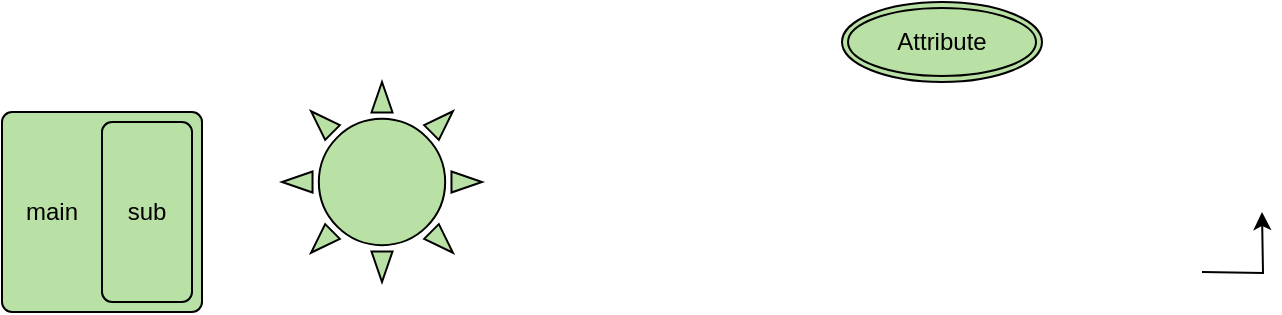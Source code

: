 <mxfile version="17.1.2" type="github">
  <diagram id="CufgnotKfiqE1mua14wk" name="第 1 页">
    <mxGraphModel dx="1429" dy="935" grid="1" gridSize="10" guides="1" tooltips="1" connect="1" arrows="1" fold="1" page="1" pageScale="1" pageWidth="413" pageHeight="291" math="0" shadow="0">
      <root>
        <mxCell id="0" />
        <mxCell id="1" parent="0" />
        <mxCell id="KOyei5AjItXP3waiDBIJ-7" value="" style="verticalLabelPosition=bottom;verticalAlign=top;html=1;shape=mxgraph.basic.sun;fillStyle=hachure;fillColor=#B9E0A5;gradientColor=none;" vertex="1" parent="1">
          <mxGeometry x="220" y="95" width="100" height="100" as="geometry" />
        </mxCell>
        <mxCell id="KOyei5AjItXP3waiDBIJ-26" style="edgeStyle=orthogonalEdgeStyle;rounded=0;orthogonalLoop=1;jettySize=auto;html=1;" edge="1" parent="1">
          <mxGeometry relative="1" as="geometry">
            <mxPoint x="710" y="160" as="targetPoint" />
            <mxPoint x="680" y="190" as="sourcePoint" />
          </mxGeometry>
        </mxCell>
        <mxCell id="KOyei5AjItXP3waiDBIJ-22" value="Attribute" style="ellipse;shape=doubleEllipse;margin=3;whiteSpace=wrap;html=1;align=center;fillStyle=hachure;fillColor=#B9E0A5;gradientColor=none;" vertex="1" parent="1">
          <mxGeometry x="500" y="55" width="100" height="40" as="geometry" />
        </mxCell>
        <mxCell id="KOyei5AjItXP3waiDBIJ-23" value="" style="rounded=1;absoluteArcSize=1;html=1;arcSize=10;fillStyle=hachure;fillColor=#B9E0A5;gradientColor=none;" vertex="1" parent="1">
          <mxGeometry x="80" y="110" width="100" height="100" as="geometry" />
        </mxCell>
        <mxCell id="KOyei5AjItXP3waiDBIJ-24" value="main" style="html=1;shape=mxgraph.er.anchor;whiteSpace=wrap;fillStyle=hachure;fillColor=#B9E0A5;gradientColor=none;" vertex="1" parent="KOyei5AjItXP3waiDBIJ-23">
          <mxGeometry width="50" height="100" as="geometry" />
        </mxCell>
        <mxCell id="KOyei5AjItXP3waiDBIJ-25" value="sub" style="rounded=1;absoluteArcSize=1;html=1;arcSize=10;whiteSpace=wrap;points=[];strokeColor=inherit;fillColor=inherit;fillStyle=hachure;" vertex="1" parent="KOyei5AjItXP3waiDBIJ-23">
          <mxGeometry x="50" y="5" width="45" height="90" as="geometry" />
        </mxCell>
      </root>
    </mxGraphModel>
  </diagram>
</mxfile>
